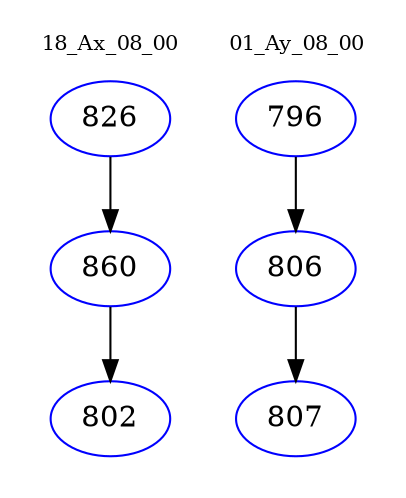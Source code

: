 digraph{
subgraph cluster_0 {
color = white
label = "18_Ax_08_00";
fontsize=10;
T0_826 [label="826", color="blue"]
T0_826 -> T0_860 [color="black"]
T0_860 [label="860", color="blue"]
T0_860 -> T0_802 [color="black"]
T0_802 [label="802", color="blue"]
}
subgraph cluster_1 {
color = white
label = "01_Ay_08_00";
fontsize=10;
T1_796 [label="796", color="blue"]
T1_796 -> T1_806 [color="black"]
T1_806 [label="806", color="blue"]
T1_806 -> T1_807 [color="black"]
T1_807 [label="807", color="blue"]
}
}

